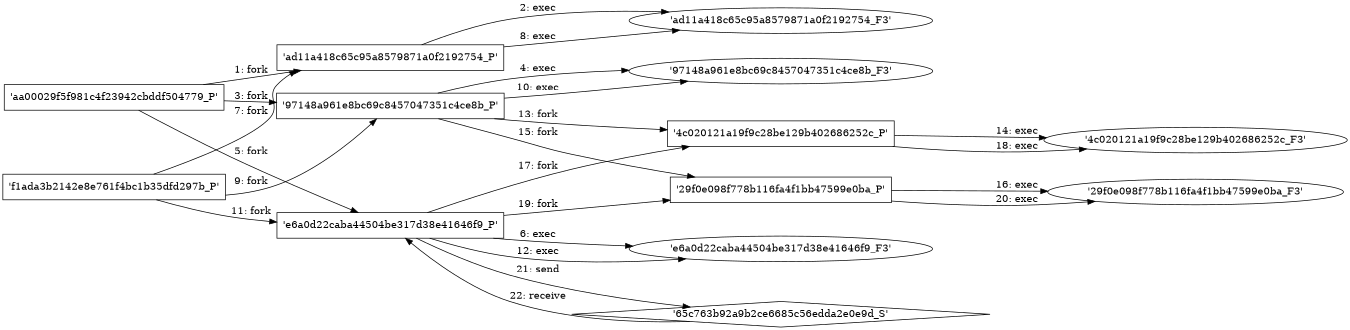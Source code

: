 digraph "D:\Learning\Paper\apt\基于CTI的攻击预警\Dataset\攻击图\ASGfromALLCTI\Threat Source newsletter (June 10, 2021).dot" {
rankdir="LR"
size="9"
fixedsize="false"
splines="true"
nodesep=0.3
ranksep=0
fontsize=10
overlap="scalexy"
engine= "neato"
	"'aa00029f5f981c4f23942cbddf504779_P'" [node_type=Process shape=box]
	"'ad11a418c65c95a8579871a0f2192754_P'" [node_type=Process shape=box]
	"'aa00029f5f981c4f23942cbddf504779_P'" -> "'ad11a418c65c95a8579871a0f2192754_P'" [label="1: fork"]
	"'ad11a418c65c95a8579871a0f2192754_P'" [node_type=Process shape=box]
	"'ad11a418c65c95a8579871a0f2192754_F3'" [node_type=File shape=ellipse]
	"'ad11a418c65c95a8579871a0f2192754_P'" -> "'ad11a418c65c95a8579871a0f2192754_F3'" [label="2: exec"]
	"'aa00029f5f981c4f23942cbddf504779_P'" [node_type=Process shape=box]
	"'97148a961e8bc69c8457047351c4ce8b_P'" [node_type=Process shape=box]
	"'aa00029f5f981c4f23942cbddf504779_P'" -> "'97148a961e8bc69c8457047351c4ce8b_P'" [label="3: fork"]
	"'97148a961e8bc69c8457047351c4ce8b_P'" [node_type=Process shape=box]
	"'97148a961e8bc69c8457047351c4ce8b_F3'" [node_type=File shape=ellipse]
	"'97148a961e8bc69c8457047351c4ce8b_P'" -> "'97148a961e8bc69c8457047351c4ce8b_F3'" [label="4: exec"]
	"'aa00029f5f981c4f23942cbddf504779_P'" [node_type=Process shape=box]
	"'e6a0d22caba44504be317d38e41646f9_P'" [node_type=Process shape=box]
	"'aa00029f5f981c4f23942cbddf504779_P'" -> "'e6a0d22caba44504be317d38e41646f9_P'" [label="5: fork"]
	"'e6a0d22caba44504be317d38e41646f9_P'" [node_type=Process shape=box]
	"'e6a0d22caba44504be317d38e41646f9_F3'" [node_type=File shape=ellipse]
	"'e6a0d22caba44504be317d38e41646f9_P'" -> "'e6a0d22caba44504be317d38e41646f9_F3'" [label="6: exec"]
	"'f1ada3b2142e8e761f4bc1b35dfd297b_P'" [node_type=Process shape=box]
	"'ad11a418c65c95a8579871a0f2192754_P'" [node_type=Process shape=box]
	"'f1ada3b2142e8e761f4bc1b35dfd297b_P'" -> "'ad11a418c65c95a8579871a0f2192754_P'" [label="7: fork"]
	"'ad11a418c65c95a8579871a0f2192754_P'" [node_type=Process shape=box]
	"'ad11a418c65c95a8579871a0f2192754_F3'" [node_type=File shape=ellipse]
	"'ad11a418c65c95a8579871a0f2192754_P'" -> "'ad11a418c65c95a8579871a0f2192754_F3'" [label="8: exec"]
	"'f1ada3b2142e8e761f4bc1b35dfd297b_P'" [node_type=Process shape=box]
	"'97148a961e8bc69c8457047351c4ce8b_P'" [node_type=Process shape=box]
	"'f1ada3b2142e8e761f4bc1b35dfd297b_P'" -> "'97148a961e8bc69c8457047351c4ce8b_P'" [label="9: fork"]
	"'97148a961e8bc69c8457047351c4ce8b_P'" [node_type=Process shape=box]
	"'97148a961e8bc69c8457047351c4ce8b_F3'" [node_type=File shape=ellipse]
	"'97148a961e8bc69c8457047351c4ce8b_P'" -> "'97148a961e8bc69c8457047351c4ce8b_F3'" [label="10: exec"]
	"'f1ada3b2142e8e761f4bc1b35dfd297b_P'" [node_type=Process shape=box]
	"'e6a0d22caba44504be317d38e41646f9_P'" [node_type=Process shape=box]
	"'f1ada3b2142e8e761f4bc1b35dfd297b_P'" -> "'e6a0d22caba44504be317d38e41646f9_P'" [label="11: fork"]
	"'e6a0d22caba44504be317d38e41646f9_P'" [node_type=Process shape=box]
	"'e6a0d22caba44504be317d38e41646f9_F3'" [node_type=File shape=ellipse]
	"'e6a0d22caba44504be317d38e41646f9_P'" -> "'e6a0d22caba44504be317d38e41646f9_F3'" [label="12: exec"]
	"'97148a961e8bc69c8457047351c4ce8b_P'" [node_type=Process shape=box]
	"'4c020121a19f9c28be129b402686252c_P'" [node_type=Process shape=box]
	"'97148a961e8bc69c8457047351c4ce8b_P'" -> "'4c020121a19f9c28be129b402686252c_P'" [label="13: fork"]
	"'4c020121a19f9c28be129b402686252c_P'" [node_type=Process shape=box]
	"'4c020121a19f9c28be129b402686252c_F3'" [node_type=File shape=ellipse]
	"'4c020121a19f9c28be129b402686252c_P'" -> "'4c020121a19f9c28be129b402686252c_F3'" [label="14: exec"]
	"'97148a961e8bc69c8457047351c4ce8b_P'" [node_type=Process shape=box]
	"'29f0e098f778b116fa4f1bb47599e0ba_P'" [node_type=Process shape=box]
	"'97148a961e8bc69c8457047351c4ce8b_P'" -> "'29f0e098f778b116fa4f1bb47599e0ba_P'" [label="15: fork"]
	"'29f0e098f778b116fa4f1bb47599e0ba_P'" [node_type=Process shape=box]
	"'29f0e098f778b116fa4f1bb47599e0ba_F3'" [node_type=File shape=ellipse]
	"'29f0e098f778b116fa4f1bb47599e0ba_P'" -> "'29f0e098f778b116fa4f1bb47599e0ba_F3'" [label="16: exec"]
	"'e6a0d22caba44504be317d38e41646f9_P'" [node_type=Process shape=box]
	"'4c020121a19f9c28be129b402686252c_P'" [node_type=Process shape=box]
	"'e6a0d22caba44504be317d38e41646f9_P'" -> "'4c020121a19f9c28be129b402686252c_P'" [label="17: fork"]
	"'4c020121a19f9c28be129b402686252c_P'" [node_type=Process shape=box]
	"'4c020121a19f9c28be129b402686252c_F3'" [node_type=File shape=ellipse]
	"'4c020121a19f9c28be129b402686252c_P'" -> "'4c020121a19f9c28be129b402686252c_F3'" [label="18: exec"]
	"'e6a0d22caba44504be317d38e41646f9_P'" [node_type=Process shape=box]
	"'29f0e098f778b116fa4f1bb47599e0ba_P'" [node_type=Process shape=box]
	"'e6a0d22caba44504be317d38e41646f9_P'" -> "'29f0e098f778b116fa4f1bb47599e0ba_P'" [label="19: fork"]
	"'29f0e098f778b116fa4f1bb47599e0ba_P'" [node_type=Process shape=box]
	"'29f0e098f778b116fa4f1bb47599e0ba_F3'" [node_type=File shape=ellipse]
	"'29f0e098f778b116fa4f1bb47599e0ba_P'" -> "'29f0e098f778b116fa4f1bb47599e0ba_F3'" [label="20: exec"]
	"'65c763b92a9b2ce6685c56edda2e0e9d_S'" [node_type=Socket shape=diamond]
	"'e6a0d22caba44504be317d38e41646f9_P'" [node_type=Process shape=box]
	"'e6a0d22caba44504be317d38e41646f9_P'" -> "'65c763b92a9b2ce6685c56edda2e0e9d_S'" [label="21: send"]
	"'65c763b92a9b2ce6685c56edda2e0e9d_S'" -> "'e6a0d22caba44504be317d38e41646f9_P'" [label="22: receive"]
}
